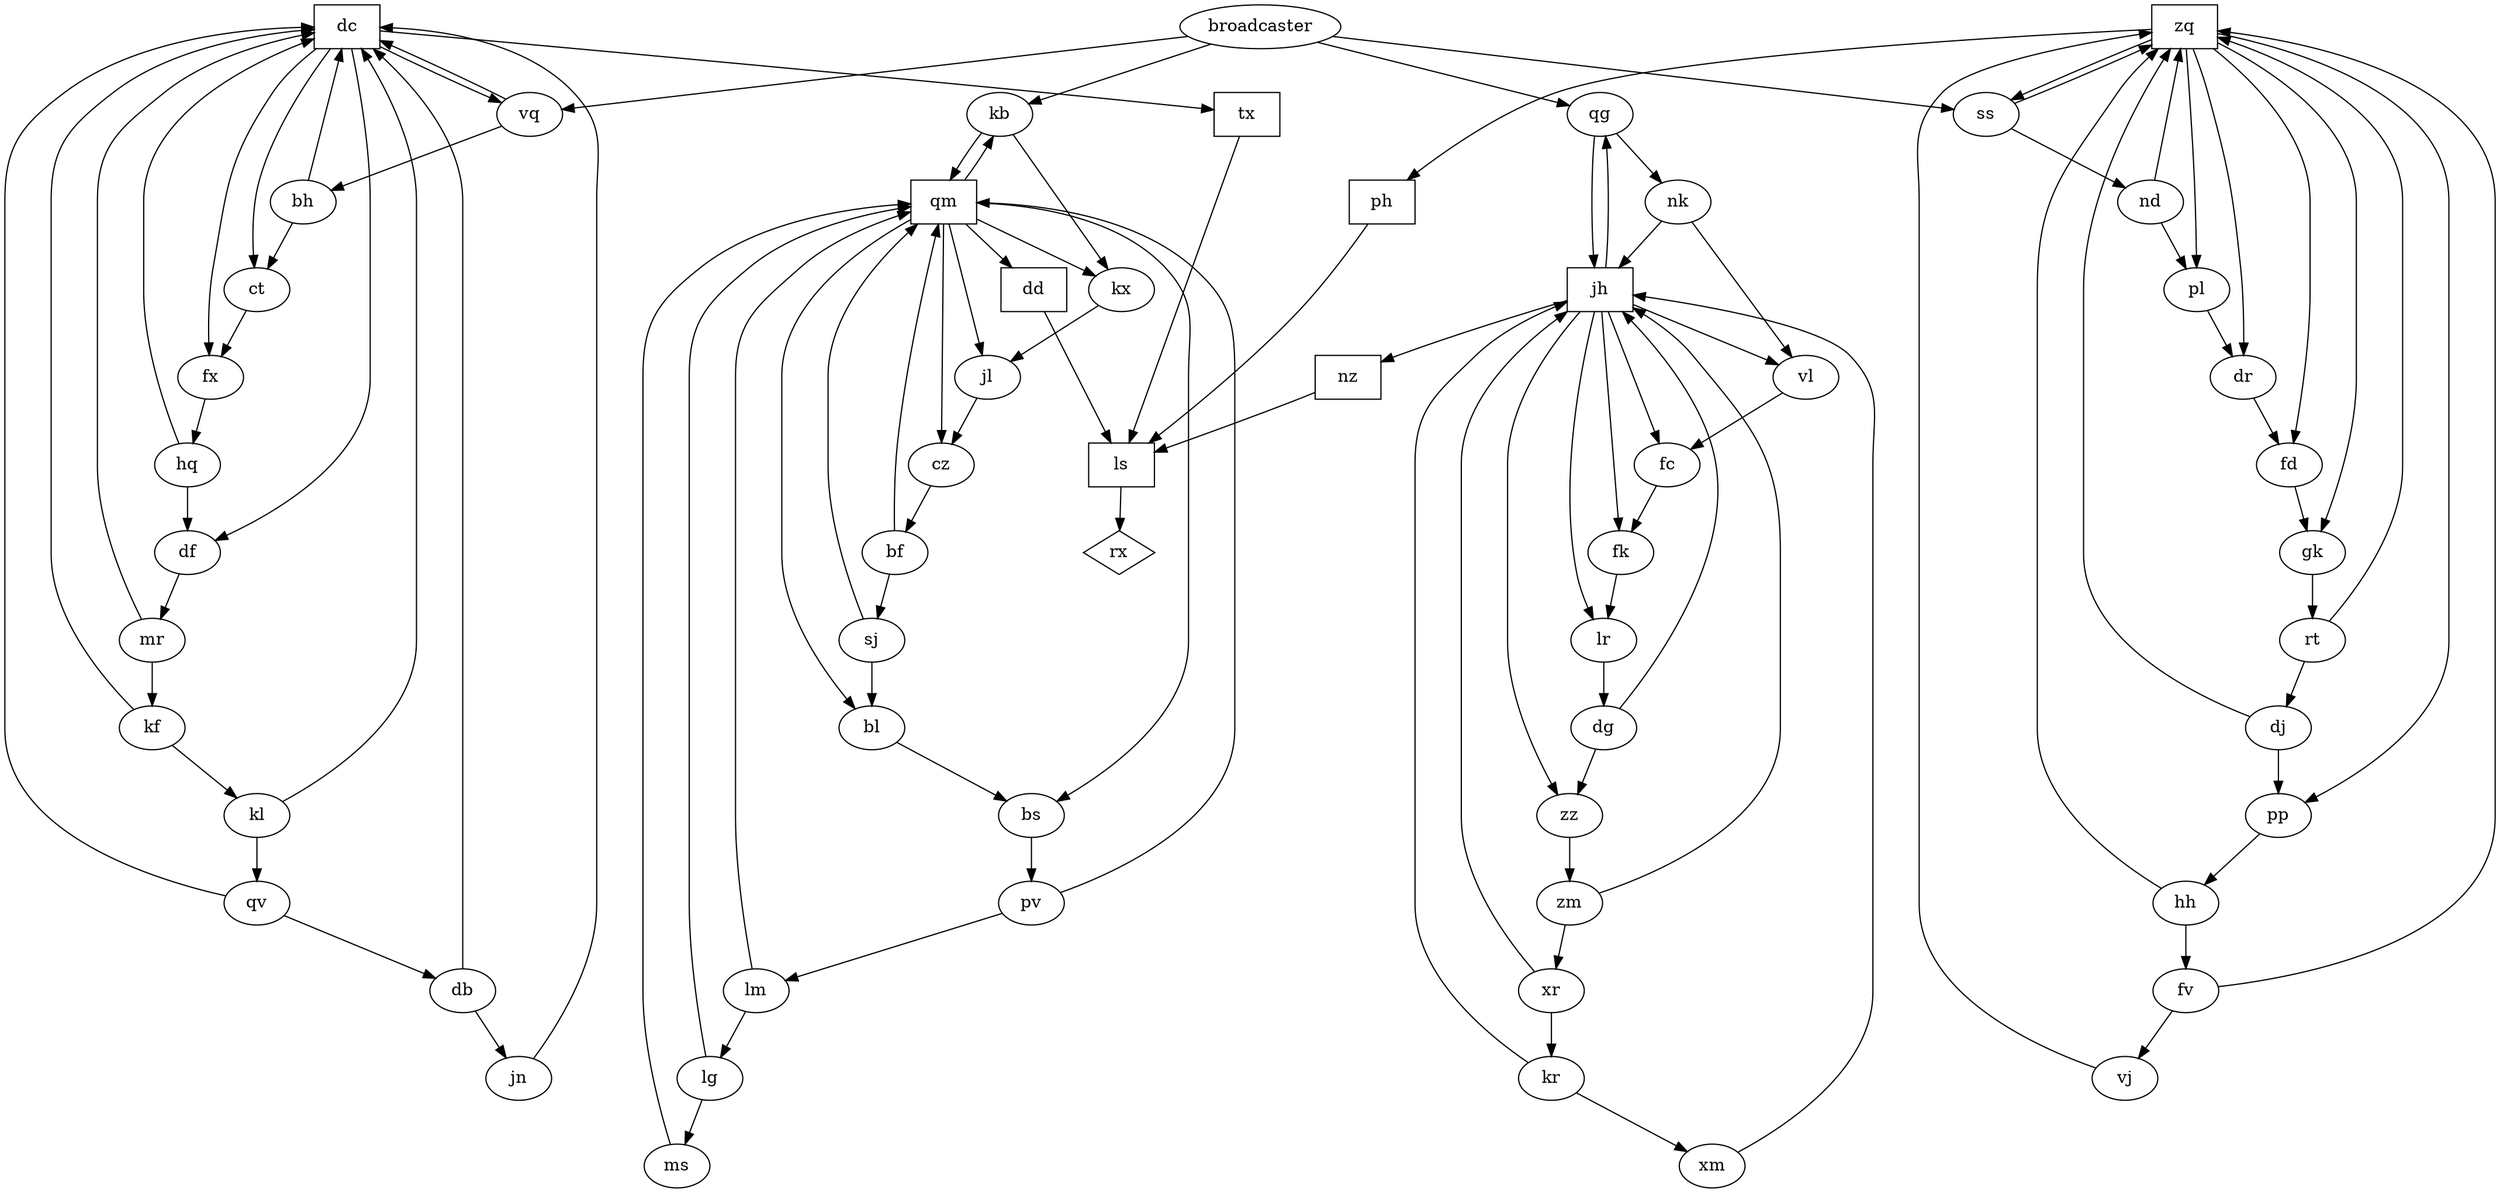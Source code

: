 digraph {
    zq [shape=box]
    qm [shape=box]
    dc [shape=box]
    ls [shape=box]
    tx [shape=box]
    dd [shape=box]
    nz [shape=box]
    jh [shape=box]
    ph [shape=box]
    rx [shape=diamond]
    zq -> {fd, gk, pp, ph, ss, dr, pl}
    qg -> {jh, nk}
    lm -> {lg, qm}
    fk -> {lr}
    pp -> {hh}
    bf -> {sj, qm}
    qm -> {kb, jl, bs, kx, bl, cz, dd}
    db -> {dc, jn}
    kl -> {dc, qv}
    xm -> {jh}
    ss -> {zq, nd}
    vq -> {bh, dc}
    bl -> {bs}
    fd -> {gk}
    dc -> {tx, vq, ct, df, fx}
    dj -> {zq, pp}
    fv -> {vj, zq}
    pv -> {lm, qm}
    dg -> {zz, jh}
    fc -> {fk}
    qv -> {dc, db}
    ls -> {rx}
    tx -> {ls}
    vl -> {fc}
    dr -> {fd}
    dd -> {ls}
    kx -> {jl}
    sj -> {qm, bl}
    vj -> {zq}
    nk -> {jh, vl}
    xr -> {kr, jh}
    nz -> {ls}
    cz -> {bf}
    ms -> {qm}
    ct -> {fx}
    lg -> {qm, ms}
    lr -> {dg}
    pl -> {dr}
    rt -> {zq, dj}
    jn -> {dc}
    zz -> {zm}
    kf -> {kl, dc}
    jl -> {cz}
    hh -> {fv, zq}
    df -> {mr}
    jh -> {zz, lr, vl, fc, nz, fk, qg}
    fx -> {hq}
    hq -> {df, dc}
    kb -> {qm, kx}
    ph -> {ls}
    broadcaster -> {kb, vq, ss, qg}
    nd -> {pl, zq}
    gk -> {rt}
    mr -> {dc, kf}
    bs -> {pv}
    bh -> {dc, ct}
    kr -> {jh, xm}
    zm -> {xr, jh}
}